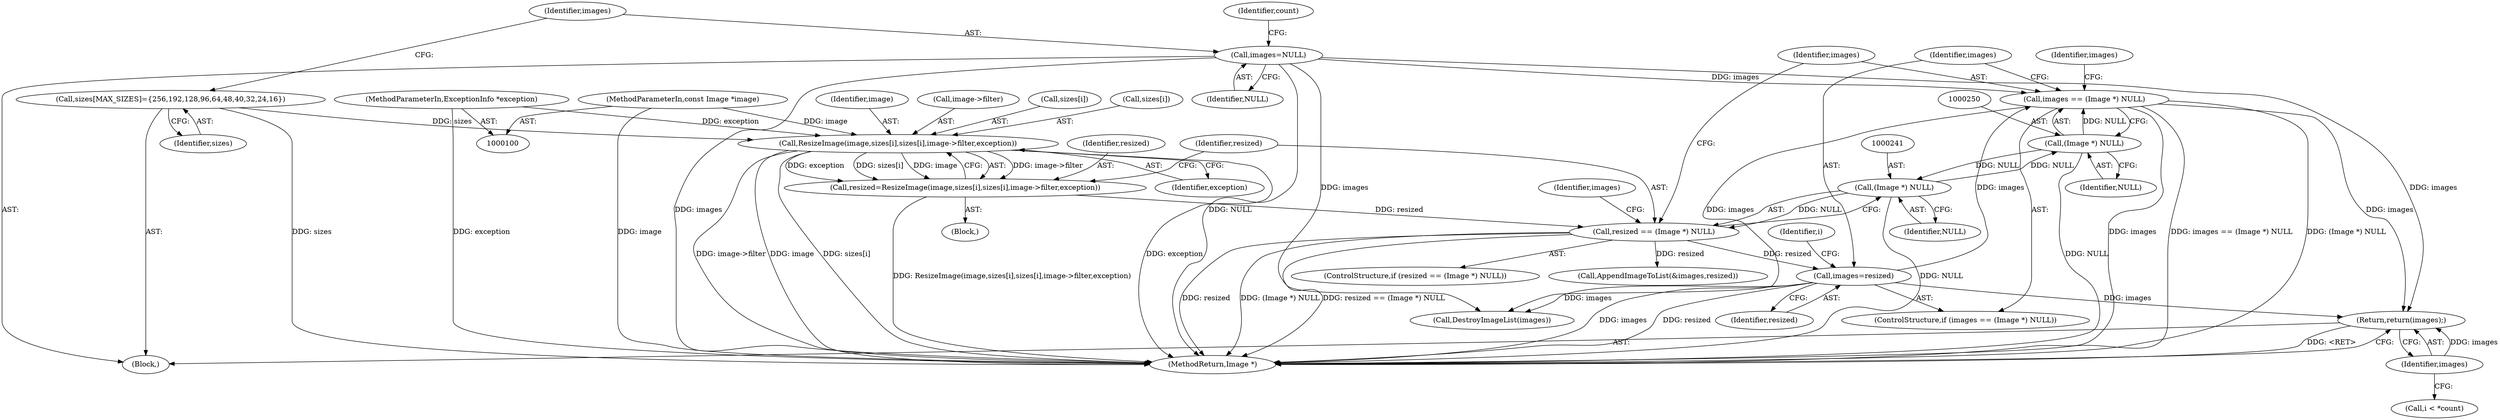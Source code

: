 digraph "0_ImageMagick_0f6fc2d5bf8f500820c3dbcf0d23ee14f2d9f734_2@pointer" {
"1000260" [label="(Return,return(images);)"];
"1000261" [label="(Identifier,images)"];
"1000247" [label="(Call,images == (Image *) NULL)"];
"1000252" [label="(Call,images=resized)"];
"1000238" [label="(Call,resized == (Image *) NULL)"];
"1000223" [label="(Call,resized=ResizeImage(image,sizes[i],sizes[i],image->filter,exception))"];
"1000225" [label="(Call,ResizeImage(image,sizes[i],sizes[i],image->filter,exception))"];
"1000101" [label="(MethodParameterIn,const Image *image)"];
"1000112" [label="(Call,sizes[MAX_SIZES]={256,192,128,96,64,48,40,32,24,16})"];
"1000104" [label="(MethodParameterIn,ExceptionInfo *exception)"];
"1000240" [label="(Call,(Image *) NULL)"];
"1000249" [label="(Call,(Image *) NULL)"];
"1000114" [label="(Call,images=NULL)"];
"1000260" [label="(Return,return(images);)"];
"1000101" [label="(MethodParameterIn,const Image *image)"];
"1000246" [label="(ControlStructure,if (images == (Image *) NULL))"];
"1000254" [label="(Identifier,resized)"];
"1000227" [label="(Call,sizes[i])"];
"1000245" [label="(Identifier,images)"];
"1000261" [label="(Identifier,images)"];
"1000112" [label="(Call,sizes[MAX_SIZES]={256,192,128,96,64,48,40,32,24,16})"];
"1000119" [label="(Identifier,count)"];
"1000256" [label="(Call,AppendImageToList(&images,resized))"];
"1000249" [label="(Call,(Image *) NULL)"];
"1000253" [label="(Identifier,images)"];
"1000236" [label="(Identifier,exception)"];
"1000216" [label="(Call,i < *count)"];
"1000224" [label="(Identifier,resized)"];
"1000226" [label="(Identifier,image)"];
"1000113" [label="(Identifier,sizes)"];
"1000233" [label="(Call,image->filter)"];
"1000237" [label="(ControlStructure,if (resized == (Image *) NULL))"];
"1000225" [label="(Call,ResizeImage(image,sizes[i],sizes[i],image->filter,exception))"];
"1000239" [label="(Identifier,resized)"];
"1000252" [label="(Call,images=resized)"];
"1000262" [label="(MethodReturn,Image *)"];
"1000240" [label="(Call,(Image *) NULL)"];
"1000244" [label="(Call,DestroyImageList(images))"];
"1000104" [label="(MethodParameterIn,ExceptionInfo *exception)"];
"1000242" [label="(Identifier,NULL)"];
"1000248" [label="(Identifier,images)"];
"1000116" [label="(Identifier,NULL)"];
"1000258" [label="(Identifier,images)"];
"1000238" [label="(Call,resized == (Image *) NULL)"];
"1000222" [label="(Block,)"];
"1000221" [label="(Identifier,i)"];
"1000115" [label="(Identifier,images)"];
"1000114" [label="(Call,images=NULL)"];
"1000105" [label="(Block,)"];
"1000230" [label="(Call,sizes[i])"];
"1000247" [label="(Call,images == (Image *) NULL)"];
"1000223" [label="(Call,resized=ResizeImage(image,sizes[i],sizes[i],image->filter,exception))"];
"1000251" [label="(Identifier,NULL)"];
"1000260" -> "1000105"  [label="AST: "];
"1000260" -> "1000261"  [label="CFG: "];
"1000261" -> "1000260"  [label="AST: "];
"1000262" -> "1000260"  [label="CFG: "];
"1000260" -> "1000262"  [label="DDG: <RET>"];
"1000261" -> "1000260"  [label="DDG: images"];
"1000247" -> "1000260"  [label="DDG: images"];
"1000252" -> "1000260"  [label="DDG: images"];
"1000114" -> "1000260"  [label="DDG: images"];
"1000261" -> "1000216"  [label="CFG: "];
"1000247" -> "1000246"  [label="AST: "];
"1000247" -> "1000249"  [label="CFG: "];
"1000248" -> "1000247"  [label="AST: "];
"1000249" -> "1000247"  [label="AST: "];
"1000253" -> "1000247"  [label="CFG: "];
"1000258" -> "1000247"  [label="CFG: "];
"1000247" -> "1000262"  [label="DDG: images"];
"1000247" -> "1000262"  [label="DDG: images == (Image *) NULL"];
"1000247" -> "1000262"  [label="DDG: (Image *) NULL"];
"1000247" -> "1000244"  [label="DDG: images"];
"1000252" -> "1000247"  [label="DDG: images"];
"1000114" -> "1000247"  [label="DDG: images"];
"1000249" -> "1000247"  [label="DDG: NULL"];
"1000252" -> "1000246"  [label="AST: "];
"1000252" -> "1000254"  [label="CFG: "];
"1000253" -> "1000252"  [label="AST: "];
"1000254" -> "1000252"  [label="AST: "];
"1000221" -> "1000252"  [label="CFG: "];
"1000252" -> "1000262"  [label="DDG: images"];
"1000252" -> "1000262"  [label="DDG: resized"];
"1000252" -> "1000244"  [label="DDG: images"];
"1000238" -> "1000252"  [label="DDG: resized"];
"1000238" -> "1000237"  [label="AST: "];
"1000238" -> "1000240"  [label="CFG: "];
"1000239" -> "1000238"  [label="AST: "];
"1000240" -> "1000238"  [label="AST: "];
"1000245" -> "1000238"  [label="CFG: "];
"1000248" -> "1000238"  [label="CFG: "];
"1000238" -> "1000262"  [label="DDG: resized"];
"1000238" -> "1000262"  [label="DDG: (Image *) NULL"];
"1000238" -> "1000262"  [label="DDG: resized == (Image *) NULL"];
"1000223" -> "1000238"  [label="DDG: resized"];
"1000240" -> "1000238"  [label="DDG: NULL"];
"1000238" -> "1000256"  [label="DDG: resized"];
"1000223" -> "1000222"  [label="AST: "];
"1000223" -> "1000225"  [label="CFG: "];
"1000224" -> "1000223"  [label="AST: "];
"1000225" -> "1000223"  [label="AST: "];
"1000239" -> "1000223"  [label="CFG: "];
"1000223" -> "1000262"  [label="DDG: ResizeImage(image,sizes[i],sizes[i],image->filter,exception)"];
"1000225" -> "1000223"  [label="DDG: image->filter"];
"1000225" -> "1000223"  [label="DDG: exception"];
"1000225" -> "1000223"  [label="DDG: sizes[i]"];
"1000225" -> "1000223"  [label="DDG: image"];
"1000225" -> "1000236"  [label="CFG: "];
"1000226" -> "1000225"  [label="AST: "];
"1000227" -> "1000225"  [label="AST: "];
"1000230" -> "1000225"  [label="AST: "];
"1000233" -> "1000225"  [label="AST: "];
"1000236" -> "1000225"  [label="AST: "];
"1000225" -> "1000262"  [label="DDG: image"];
"1000225" -> "1000262"  [label="DDG: sizes[i]"];
"1000225" -> "1000262"  [label="DDG: exception"];
"1000225" -> "1000262"  [label="DDG: image->filter"];
"1000101" -> "1000225"  [label="DDG: image"];
"1000112" -> "1000225"  [label="DDG: sizes"];
"1000104" -> "1000225"  [label="DDG: exception"];
"1000101" -> "1000100"  [label="AST: "];
"1000101" -> "1000262"  [label="DDG: image"];
"1000112" -> "1000105"  [label="AST: "];
"1000112" -> "1000113"  [label="CFG: "];
"1000113" -> "1000112"  [label="AST: "];
"1000115" -> "1000112"  [label="CFG: "];
"1000112" -> "1000262"  [label="DDG: sizes"];
"1000104" -> "1000100"  [label="AST: "];
"1000104" -> "1000262"  [label="DDG: exception"];
"1000240" -> "1000242"  [label="CFG: "];
"1000241" -> "1000240"  [label="AST: "];
"1000242" -> "1000240"  [label="AST: "];
"1000240" -> "1000262"  [label="DDG: NULL"];
"1000249" -> "1000240"  [label="DDG: NULL"];
"1000240" -> "1000249"  [label="DDG: NULL"];
"1000249" -> "1000251"  [label="CFG: "];
"1000250" -> "1000249"  [label="AST: "];
"1000251" -> "1000249"  [label="AST: "];
"1000249" -> "1000262"  [label="DDG: NULL"];
"1000114" -> "1000105"  [label="AST: "];
"1000114" -> "1000116"  [label="CFG: "];
"1000115" -> "1000114"  [label="AST: "];
"1000116" -> "1000114"  [label="AST: "];
"1000119" -> "1000114"  [label="CFG: "];
"1000114" -> "1000262"  [label="DDG: images"];
"1000114" -> "1000262"  [label="DDG: NULL"];
"1000114" -> "1000244"  [label="DDG: images"];
}
